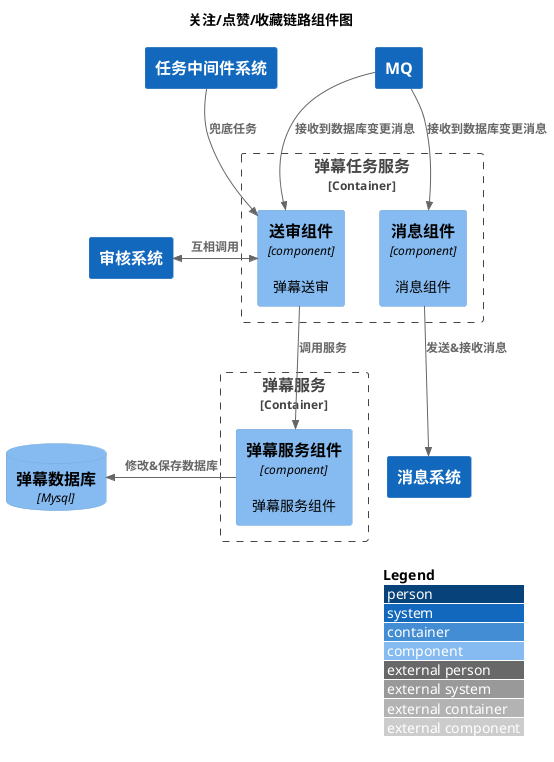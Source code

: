 @startuml
!include <C4/C4_Component>
LAYOUT_WITH_LEGEND()

title 关注/点赞/收藏链路组件图

System(rocketmq,"MQ")
System(auditSystem,"审核系统")
System(job,"任务中间件系统")

Container_Boundary(barrageJobService, "弹幕任务服务"){
    Component(auditComponent, "送审组件", "component", "弹幕送审")
    Component(messageComponent, "消息组件", "component", "消息组件")
}
Container_Boundary(barrageService, "弹幕服务"){
    Component(barrageComponent, "弹幕服务组件", "component", "弹幕服务组件")
}

System(messageSystem,"消息系统")
ComponentDb(db, "弹幕数据库", "Mysql")

Rel(rocketmq, auditComponent, "接收到数据库变更消息")
Rel(rocketmq, messageComponent, "接收到数据库变更消息")
Rel(job, auditComponent, "兜底任务")
BiRel_L(auditComponent, auditSystem, "互相调用")
Rel(messageComponent, messageSystem, "发送&接收消息")
Rel(auditComponent, barrageComponent, "调用服务")
Rel_L(barrageComponent, db, "修改&保存数据库")






@enduml